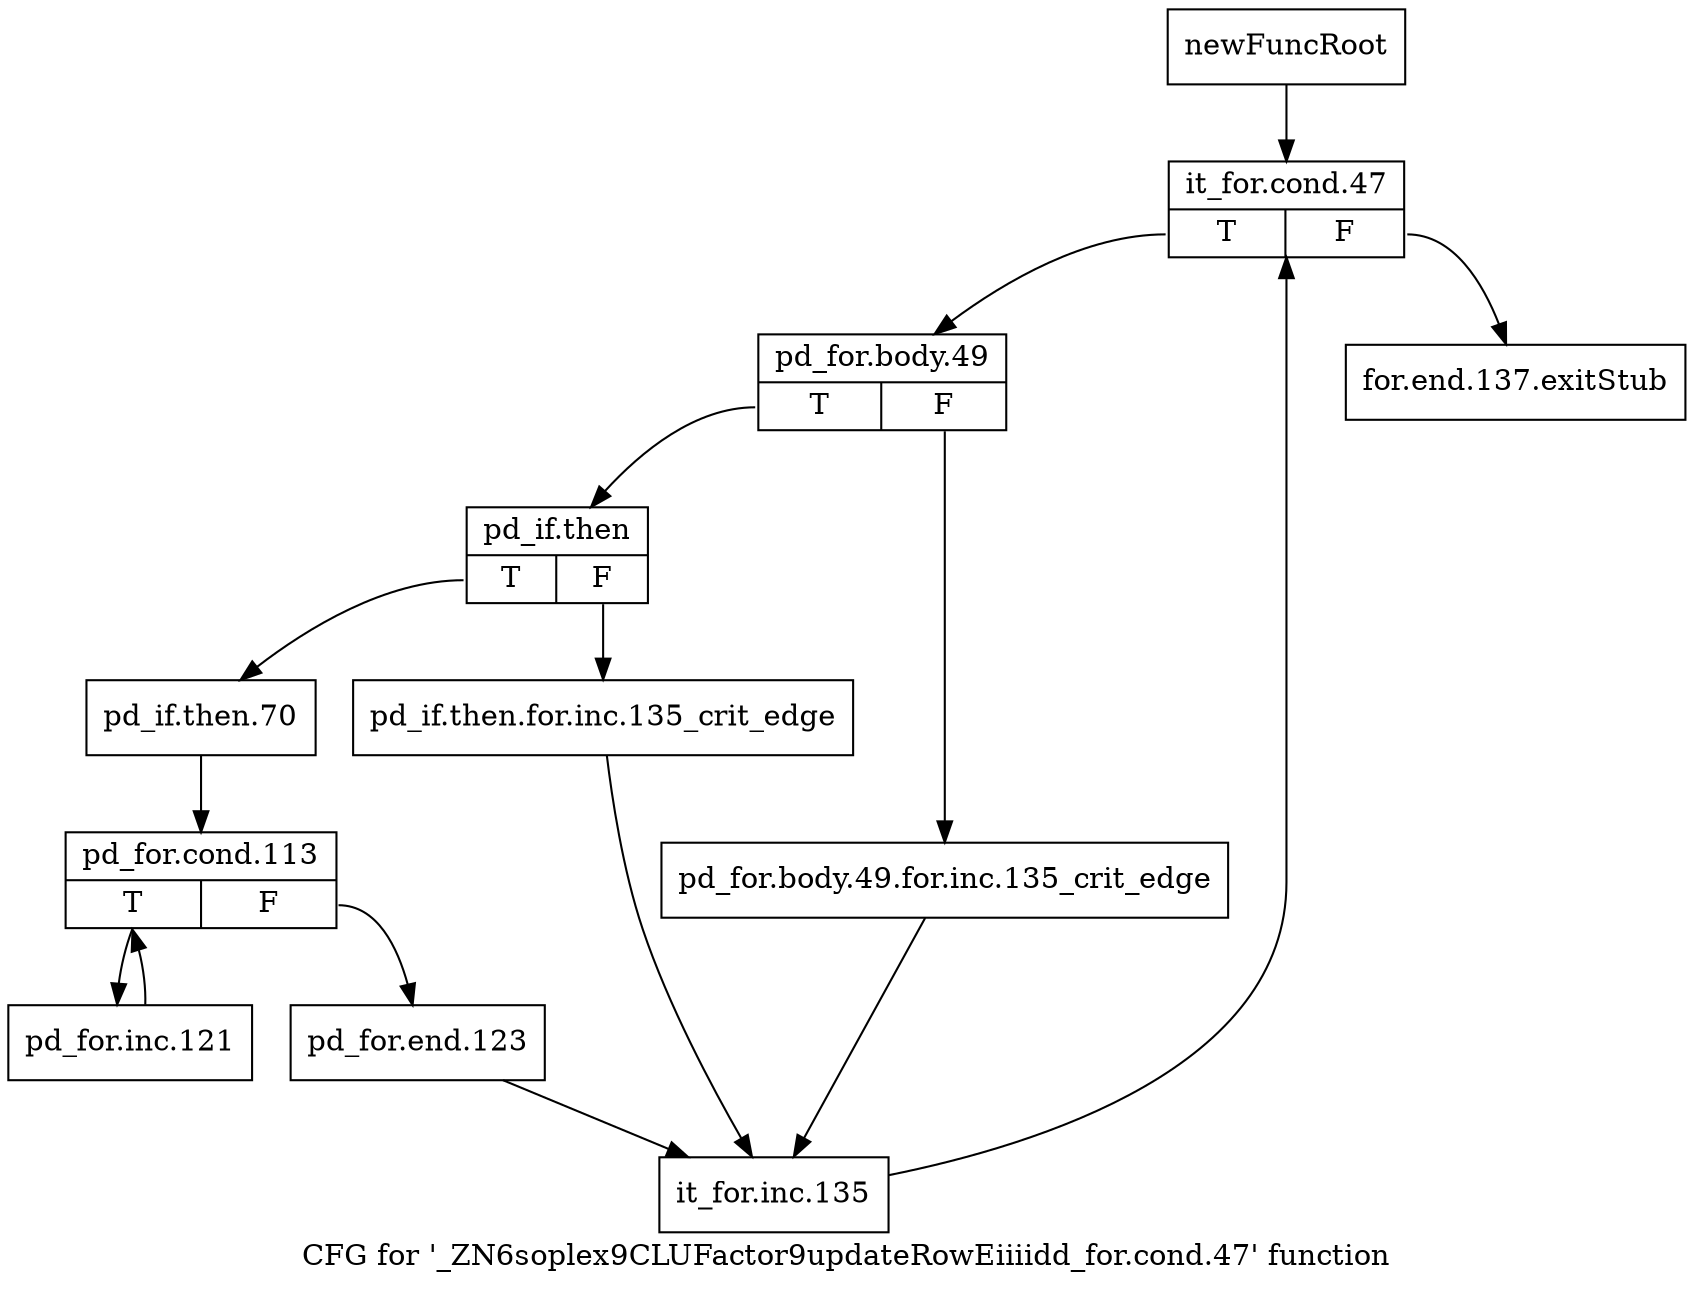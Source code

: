 digraph "CFG for '_ZN6soplex9CLUFactor9updateRowEiiiidd_for.cond.47' function" {
	label="CFG for '_ZN6soplex9CLUFactor9updateRowEiiiidd_for.cond.47' function";

	Node0x2c5c800 [shape=record,label="{newFuncRoot}"];
	Node0x2c5c800 -> Node0x2c5c8a0;
	Node0x2c5c850 [shape=record,label="{for.end.137.exitStub}"];
	Node0x2c5c8a0 [shape=record,label="{it_for.cond.47|{<s0>T|<s1>F}}"];
	Node0x2c5c8a0:s0 -> Node0x2c5c8f0;
	Node0x2c5c8a0:s1 -> Node0x2c5c850;
	Node0x2c5c8f0 [shape=record,label="{pd_for.body.49|{<s0>T|<s1>F}}"];
	Node0x2c5c8f0:s0 -> Node0x2c5c990;
	Node0x2c5c8f0:s1 -> Node0x2c5c940;
	Node0x2c5c940 [shape=record,label="{pd_for.body.49.for.inc.135_crit_edge}"];
	Node0x2c5c940 -> Node0x2c5cb20;
	Node0x2c5c990 [shape=record,label="{pd_if.then|{<s0>T|<s1>F}}"];
	Node0x2c5c990:s0 -> Node0x2c5ca30;
	Node0x2c5c990:s1 -> Node0x2c5c9e0;
	Node0x2c5c9e0 [shape=record,label="{pd_if.then.for.inc.135_crit_edge}"];
	Node0x2c5c9e0 -> Node0x2c5cb20;
	Node0x2c5ca30 [shape=record,label="{pd_if.then.70}"];
	Node0x2c5ca30 -> Node0x2c5ca80;
	Node0x2c5ca80 [shape=record,label="{pd_for.cond.113|{<s0>T|<s1>F}}"];
	Node0x2c5ca80:s0 -> Node0x2c5dc00;
	Node0x2c5ca80:s1 -> Node0x2c5cad0;
	Node0x2c5cad0 [shape=record,label="{pd_for.end.123}"];
	Node0x2c5cad0 -> Node0x2c5cb20;
	Node0x2c5cb20 [shape=record,label="{it_for.inc.135}"];
	Node0x2c5cb20 -> Node0x2c5c8a0;
	Node0x2c5dc00 [shape=record,label="{pd_for.inc.121}"];
	Node0x2c5dc00 -> Node0x2c5ca80;
}
